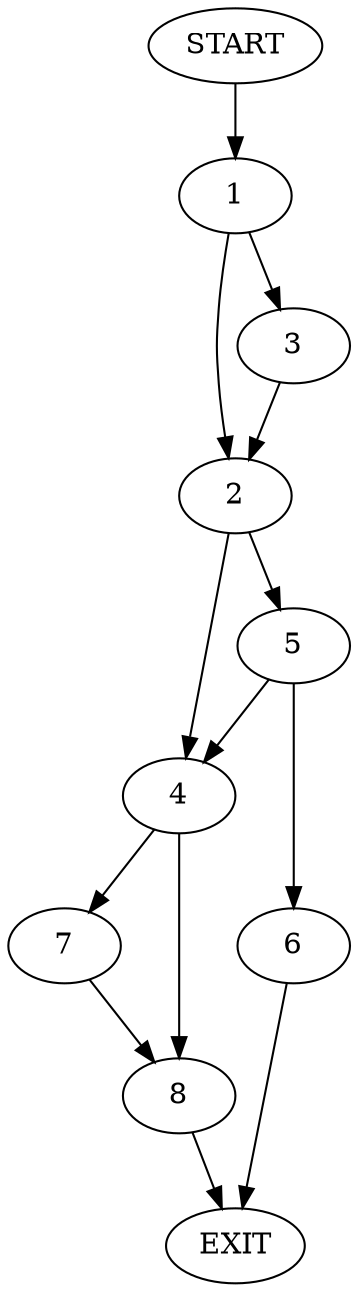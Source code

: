 digraph {
0 [label="START"]
9 [label="EXIT"]
0 -> 1
1 -> 2
1 -> 3
3 -> 2
2 -> 4
2 -> 5
5 -> 4
5 -> 6
4 -> 7
4 -> 8
6 -> 9
7 -> 8
8 -> 9
}

